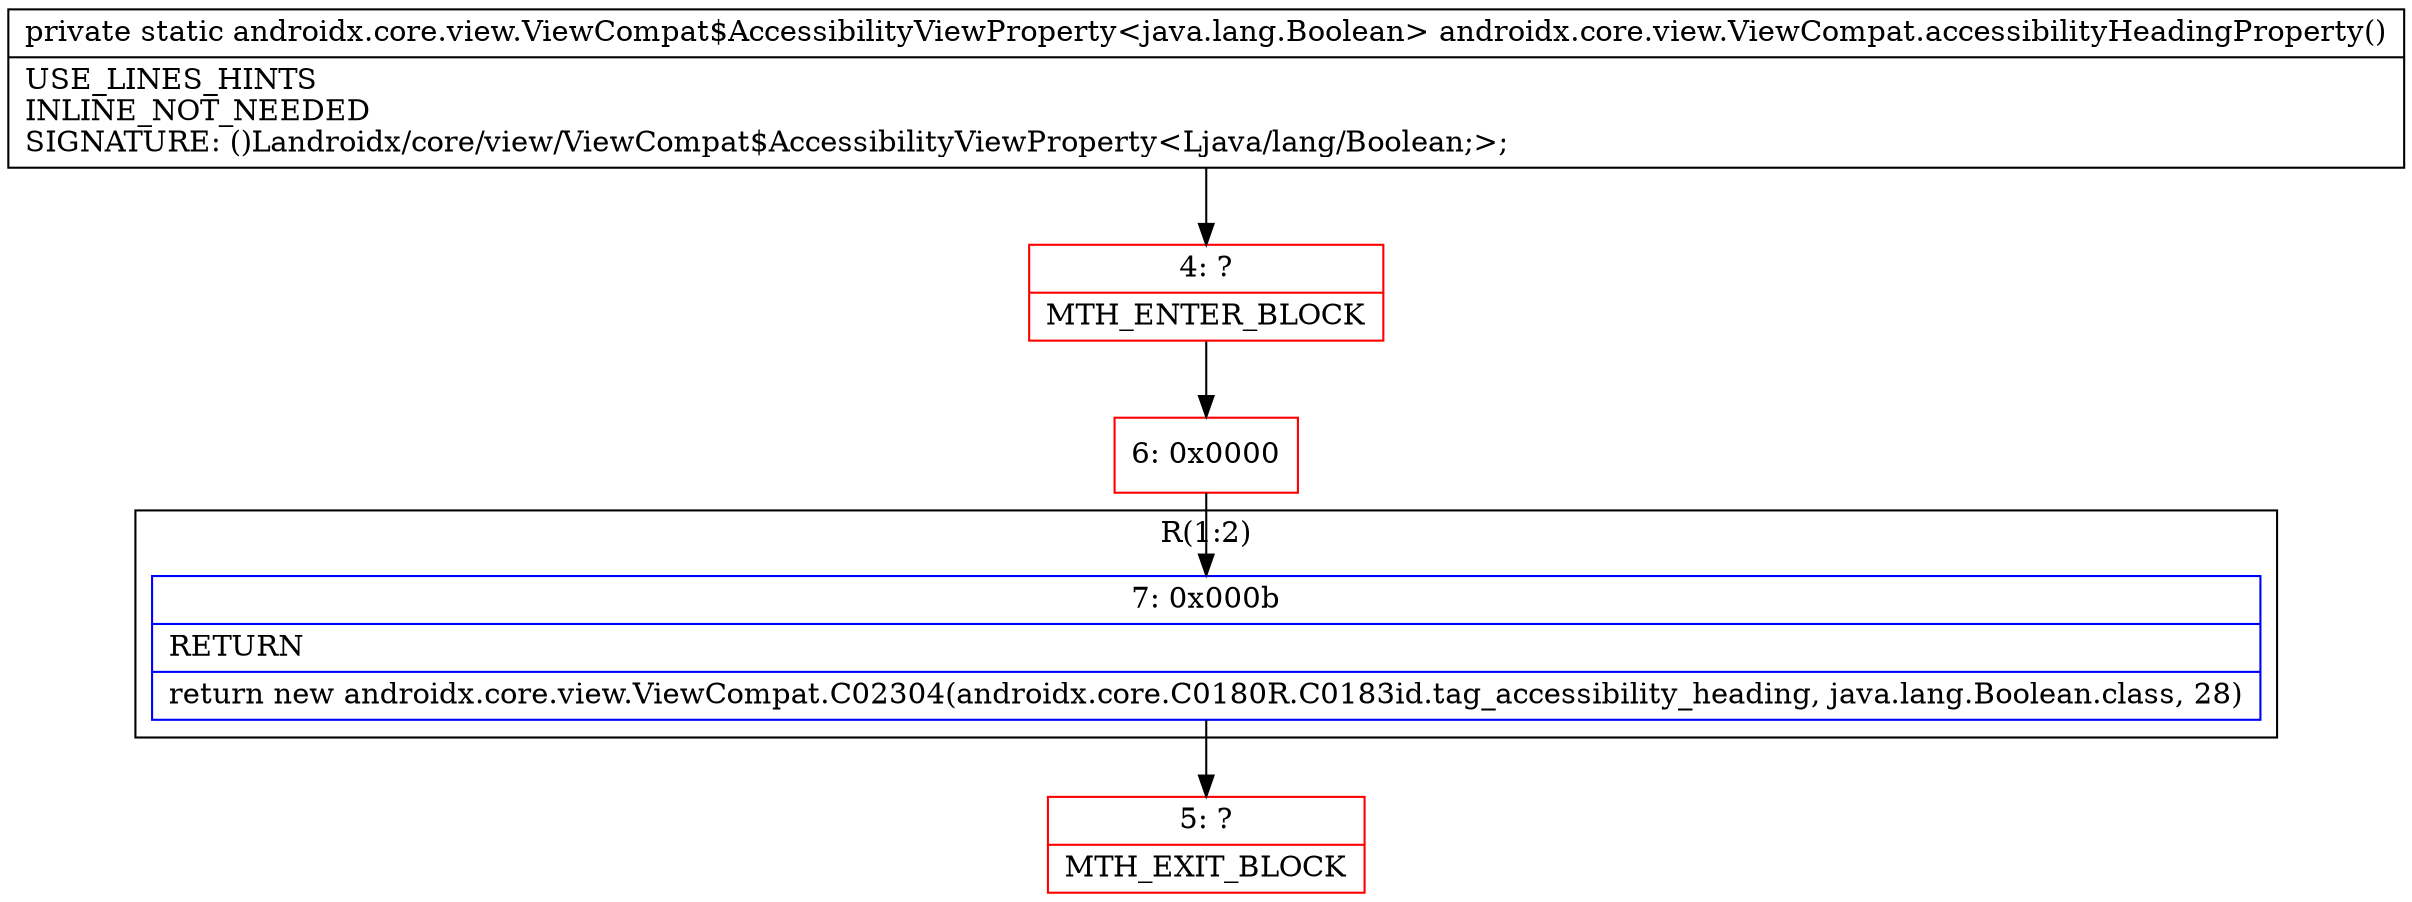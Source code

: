 digraph "CFG forandroidx.core.view.ViewCompat.accessibilityHeadingProperty()Landroidx\/core\/view\/ViewCompat$AccessibilityViewProperty;" {
subgraph cluster_Region_1910938166 {
label = "R(1:2)";
node [shape=record,color=blue];
Node_7 [shape=record,label="{7\:\ 0x000b|RETURN\l|return new androidx.core.view.ViewCompat.C02304(androidx.core.C0180R.C0183id.tag_accessibility_heading, java.lang.Boolean.class, 28)\l}"];
}
Node_4 [shape=record,color=red,label="{4\:\ ?|MTH_ENTER_BLOCK\l}"];
Node_6 [shape=record,color=red,label="{6\:\ 0x0000}"];
Node_5 [shape=record,color=red,label="{5\:\ ?|MTH_EXIT_BLOCK\l}"];
MethodNode[shape=record,label="{private static androidx.core.view.ViewCompat$AccessibilityViewProperty\<java.lang.Boolean\> androidx.core.view.ViewCompat.accessibilityHeadingProperty()  | USE_LINES_HINTS\lINLINE_NOT_NEEDED\lSIGNATURE: ()Landroidx\/core\/view\/ViewCompat$AccessibilityViewProperty\<Ljava\/lang\/Boolean;\>;\l}"];
MethodNode -> Node_4;Node_7 -> Node_5;
Node_4 -> Node_6;
Node_6 -> Node_7;
}

